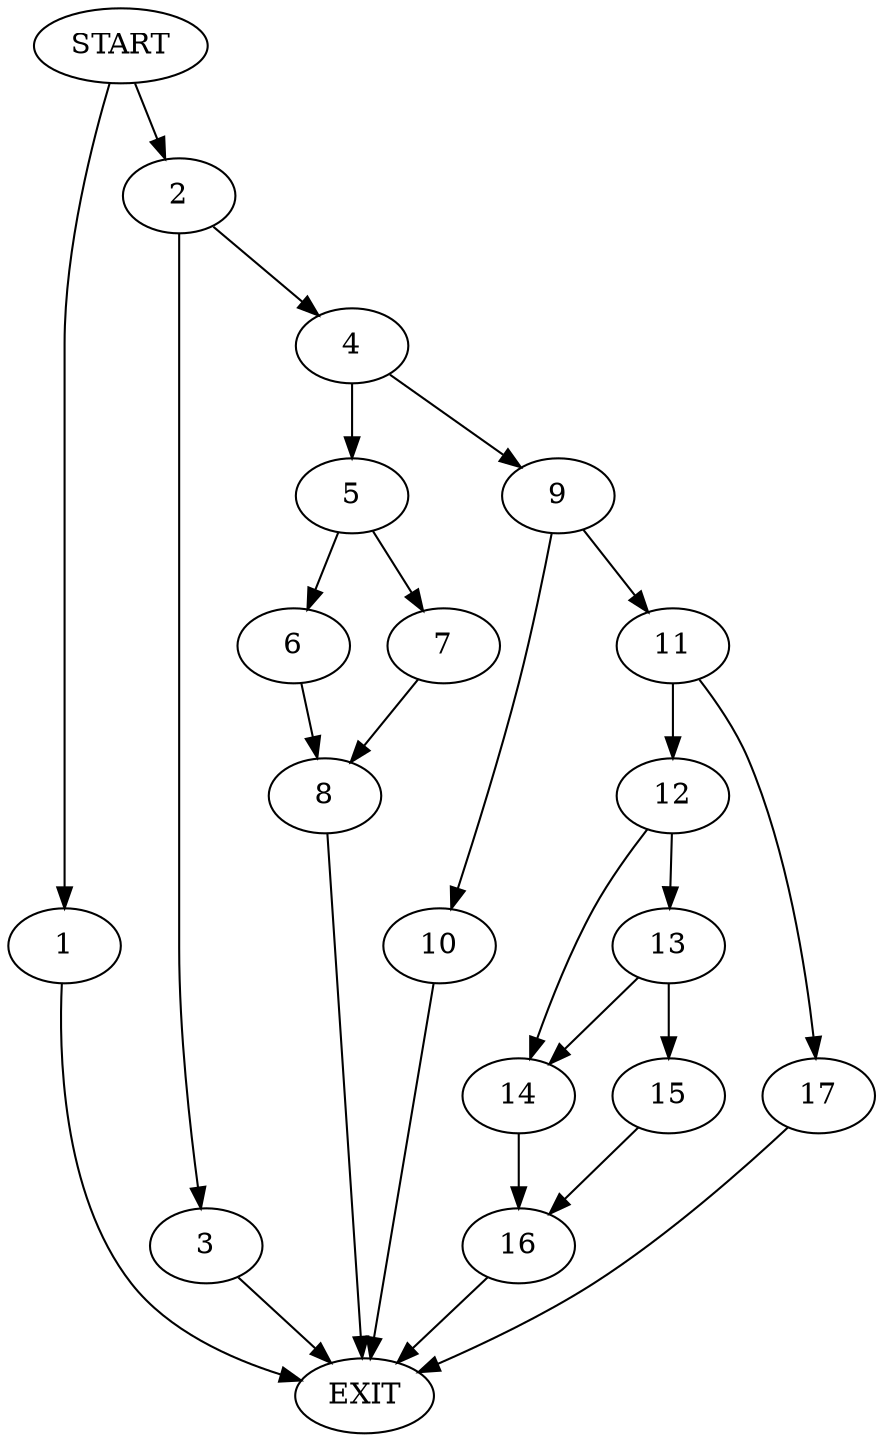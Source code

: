 digraph { 
0 [label="START"];
1;
2;
3;
4;
5;
6;
7;
8;
9;
10;
11;
12;
13;
14;
15;
16;
17;
18[label="EXIT"];
0 -> 1;
0 -> 2;
1 -> 18;
2 -> 3;
2 -> 4;
3 -> 18;
4 -> 5;
4 -> 9;
5 -> 6;
5 -> 7;
6 -> 8;
7 -> 8;
8 -> 18;
9 -> 10;
9 -> 11;
10 -> 18;
11 -> 12;
11 -> 17;
12 -> 13;
12 -> 14;
13 -> 15;
13 -> 14;
14 -> 16;
15 -> 16;
16 -> 18;
17 -> 18;
}